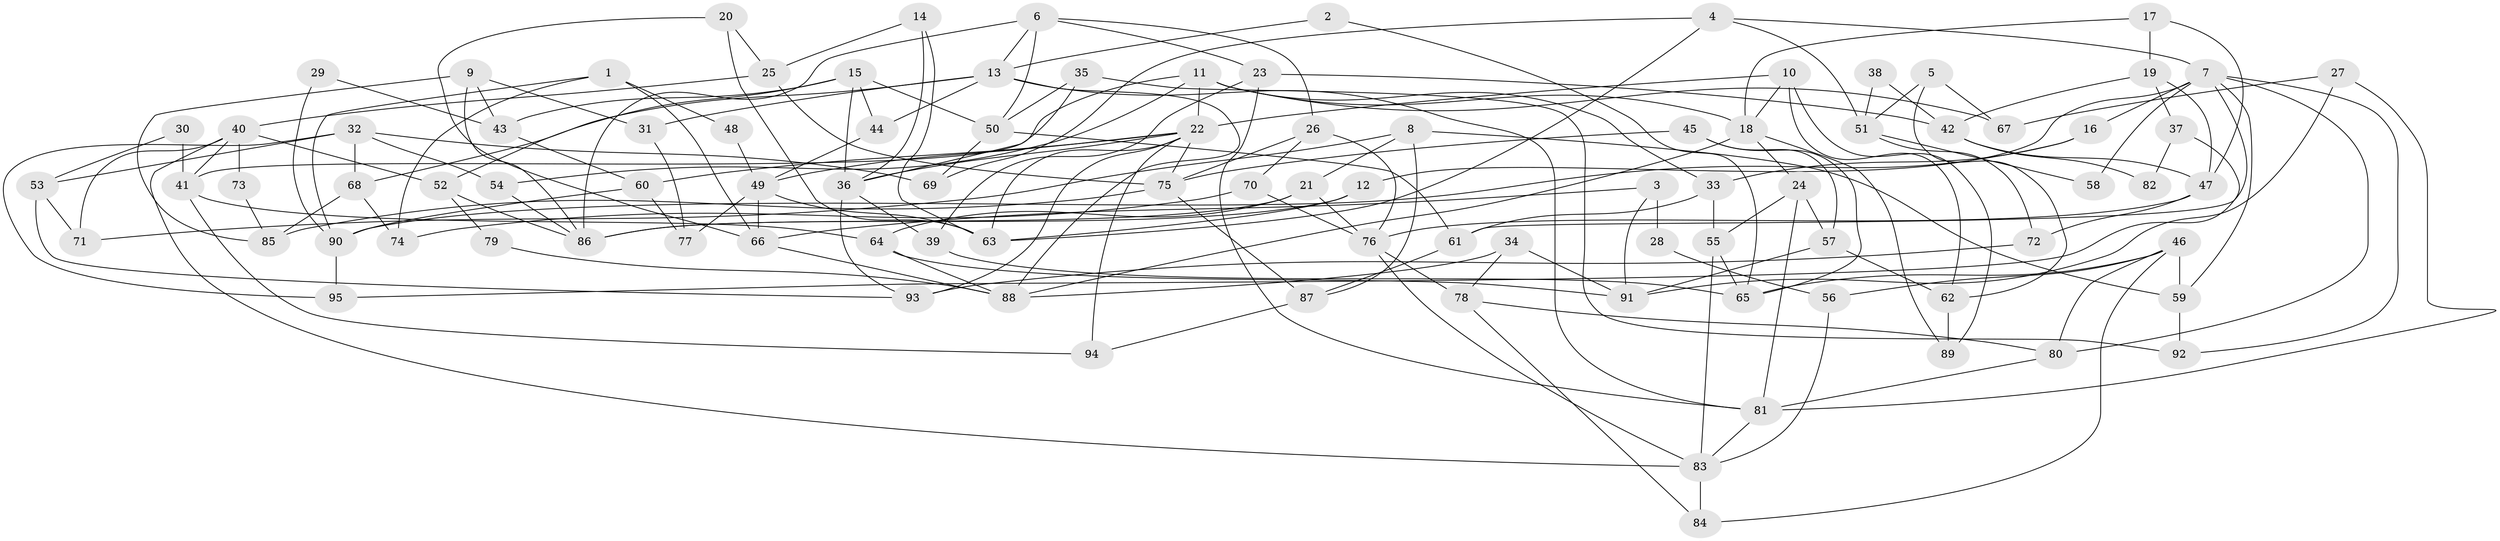 // Generated by graph-tools (version 1.1) at 2025/26/03/09/25 03:26:20]
// undirected, 95 vertices, 190 edges
graph export_dot {
graph [start="1"]
  node [color=gray90,style=filled];
  1;
  2;
  3;
  4;
  5;
  6;
  7;
  8;
  9;
  10;
  11;
  12;
  13;
  14;
  15;
  16;
  17;
  18;
  19;
  20;
  21;
  22;
  23;
  24;
  25;
  26;
  27;
  28;
  29;
  30;
  31;
  32;
  33;
  34;
  35;
  36;
  37;
  38;
  39;
  40;
  41;
  42;
  43;
  44;
  45;
  46;
  47;
  48;
  49;
  50;
  51;
  52;
  53;
  54;
  55;
  56;
  57;
  58;
  59;
  60;
  61;
  62;
  63;
  64;
  65;
  66;
  67;
  68;
  69;
  70;
  71;
  72;
  73;
  74;
  75;
  76;
  77;
  78;
  79;
  80;
  81;
  82;
  83;
  84;
  85;
  86;
  87;
  88;
  89;
  90;
  91;
  92;
  93;
  94;
  95;
  1 -- 90;
  1 -- 74;
  1 -- 48;
  1 -- 66;
  2 -- 13;
  2 -- 65;
  3 -- 66;
  3 -- 91;
  3 -- 28;
  4 -- 69;
  4 -- 51;
  4 -- 7;
  4 -- 63;
  5 -- 67;
  5 -- 62;
  5 -- 51;
  6 -- 50;
  6 -- 13;
  6 -- 23;
  6 -- 26;
  6 -- 86;
  7 -- 61;
  7 -- 12;
  7 -- 16;
  7 -- 58;
  7 -- 59;
  7 -- 80;
  7 -- 92;
  8 -- 87;
  8 -- 21;
  8 -- 59;
  8 -- 71;
  9 -- 86;
  9 -- 85;
  9 -- 31;
  9 -- 43;
  10 -- 22;
  10 -- 18;
  10 -- 62;
  10 -- 89;
  11 -- 22;
  11 -- 41;
  11 -- 18;
  11 -- 33;
  11 -- 54;
  11 -- 67;
  12 -- 63;
  12 -- 86;
  13 -- 88;
  13 -- 81;
  13 -- 31;
  13 -- 44;
  13 -- 68;
  14 -- 63;
  14 -- 36;
  14 -- 25;
  15 -- 43;
  15 -- 44;
  15 -- 36;
  15 -- 50;
  15 -- 52;
  16 -- 33;
  16 -- 90;
  17 -- 19;
  17 -- 18;
  17 -- 47;
  18 -- 88;
  18 -- 24;
  18 -- 89;
  19 -- 47;
  19 -- 42;
  19 -- 37;
  20 -- 63;
  20 -- 66;
  20 -- 25;
  21 -- 76;
  21 -- 86;
  21 -- 64;
  22 -- 36;
  22 -- 49;
  22 -- 60;
  22 -- 63;
  22 -- 75;
  22 -- 93;
  22 -- 94;
  23 -- 81;
  23 -- 39;
  23 -- 42;
  24 -- 81;
  24 -- 55;
  24 -- 57;
  25 -- 40;
  25 -- 75;
  26 -- 75;
  26 -- 70;
  26 -- 76;
  27 -- 81;
  27 -- 91;
  27 -- 67;
  28 -- 56;
  29 -- 43;
  29 -- 90;
  30 -- 41;
  30 -- 53;
  31 -- 77;
  32 -- 54;
  32 -- 53;
  32 -- 68;
  32 -- 69;
  32 -- 95;
  33 -- 55;
  33 -- 61;
  34 -- 78;
  34 -- 91;
  34 -- 88;
  35 -- 36;
  35 -- 92;
  35 -- 50;
  36 -- 39;
  36 -- 93;
  37 -- 95;
  37 -- 82;
  38 -- 42;
  38 -- 51;
  39 -- 65;
  40 -- 52;
  40 -- 41;
  40 -- 71;
  40 -- 73;
  40 -- 83;
  41 -- 94;
  41 -- 64;
  42 -- 47;
  42 -- 82;
  43 -- 60;
  44 -- 49;
  45 -- 75;
  45 -- 57;
  45 -- 65;
  46 -- 59;
  46 -- 65;
  46 -- 56;
  46 -- 80;
  46 -- 84;
  47 -- 76;
  47 -- 72;
  48 -- 49;
  49 -- 63;
  49 -- 66;
  49 -- 77;
  50 -- 61;
  50 -- 69;
  51 -- 72;
  51 -- 58;
  52 -- 86;
  52 -- 79;
  53 -- 71;
  53 -- 93;
  54 -- 86;
  55 -- 83;
  55 -- 65;
  56 -- 83;
  57 -- 62;
  57 -- 91;
  59 -- 92;
  60 -- 77;
  60 -- 90;
  61 -- 87;
  62 -- 89;
  64 -- 88;
  64 -- 91;
  66 -- 88;
  68 -- 74;
  68 -- 85;
  70 -- 76;
  70 -- 74;
  72 -- 93;
  73 -- 85;
  75 -- 85;
  75 -- 87;
  76 -- 78;
  76 -- 83;
  78 -- 84;
  78 -- 80;
  79 -- 88;
  80 -- 81;
  81 -- 83;
  83 -- 84;
  87 -- 94;
  90 -- 95;
}

